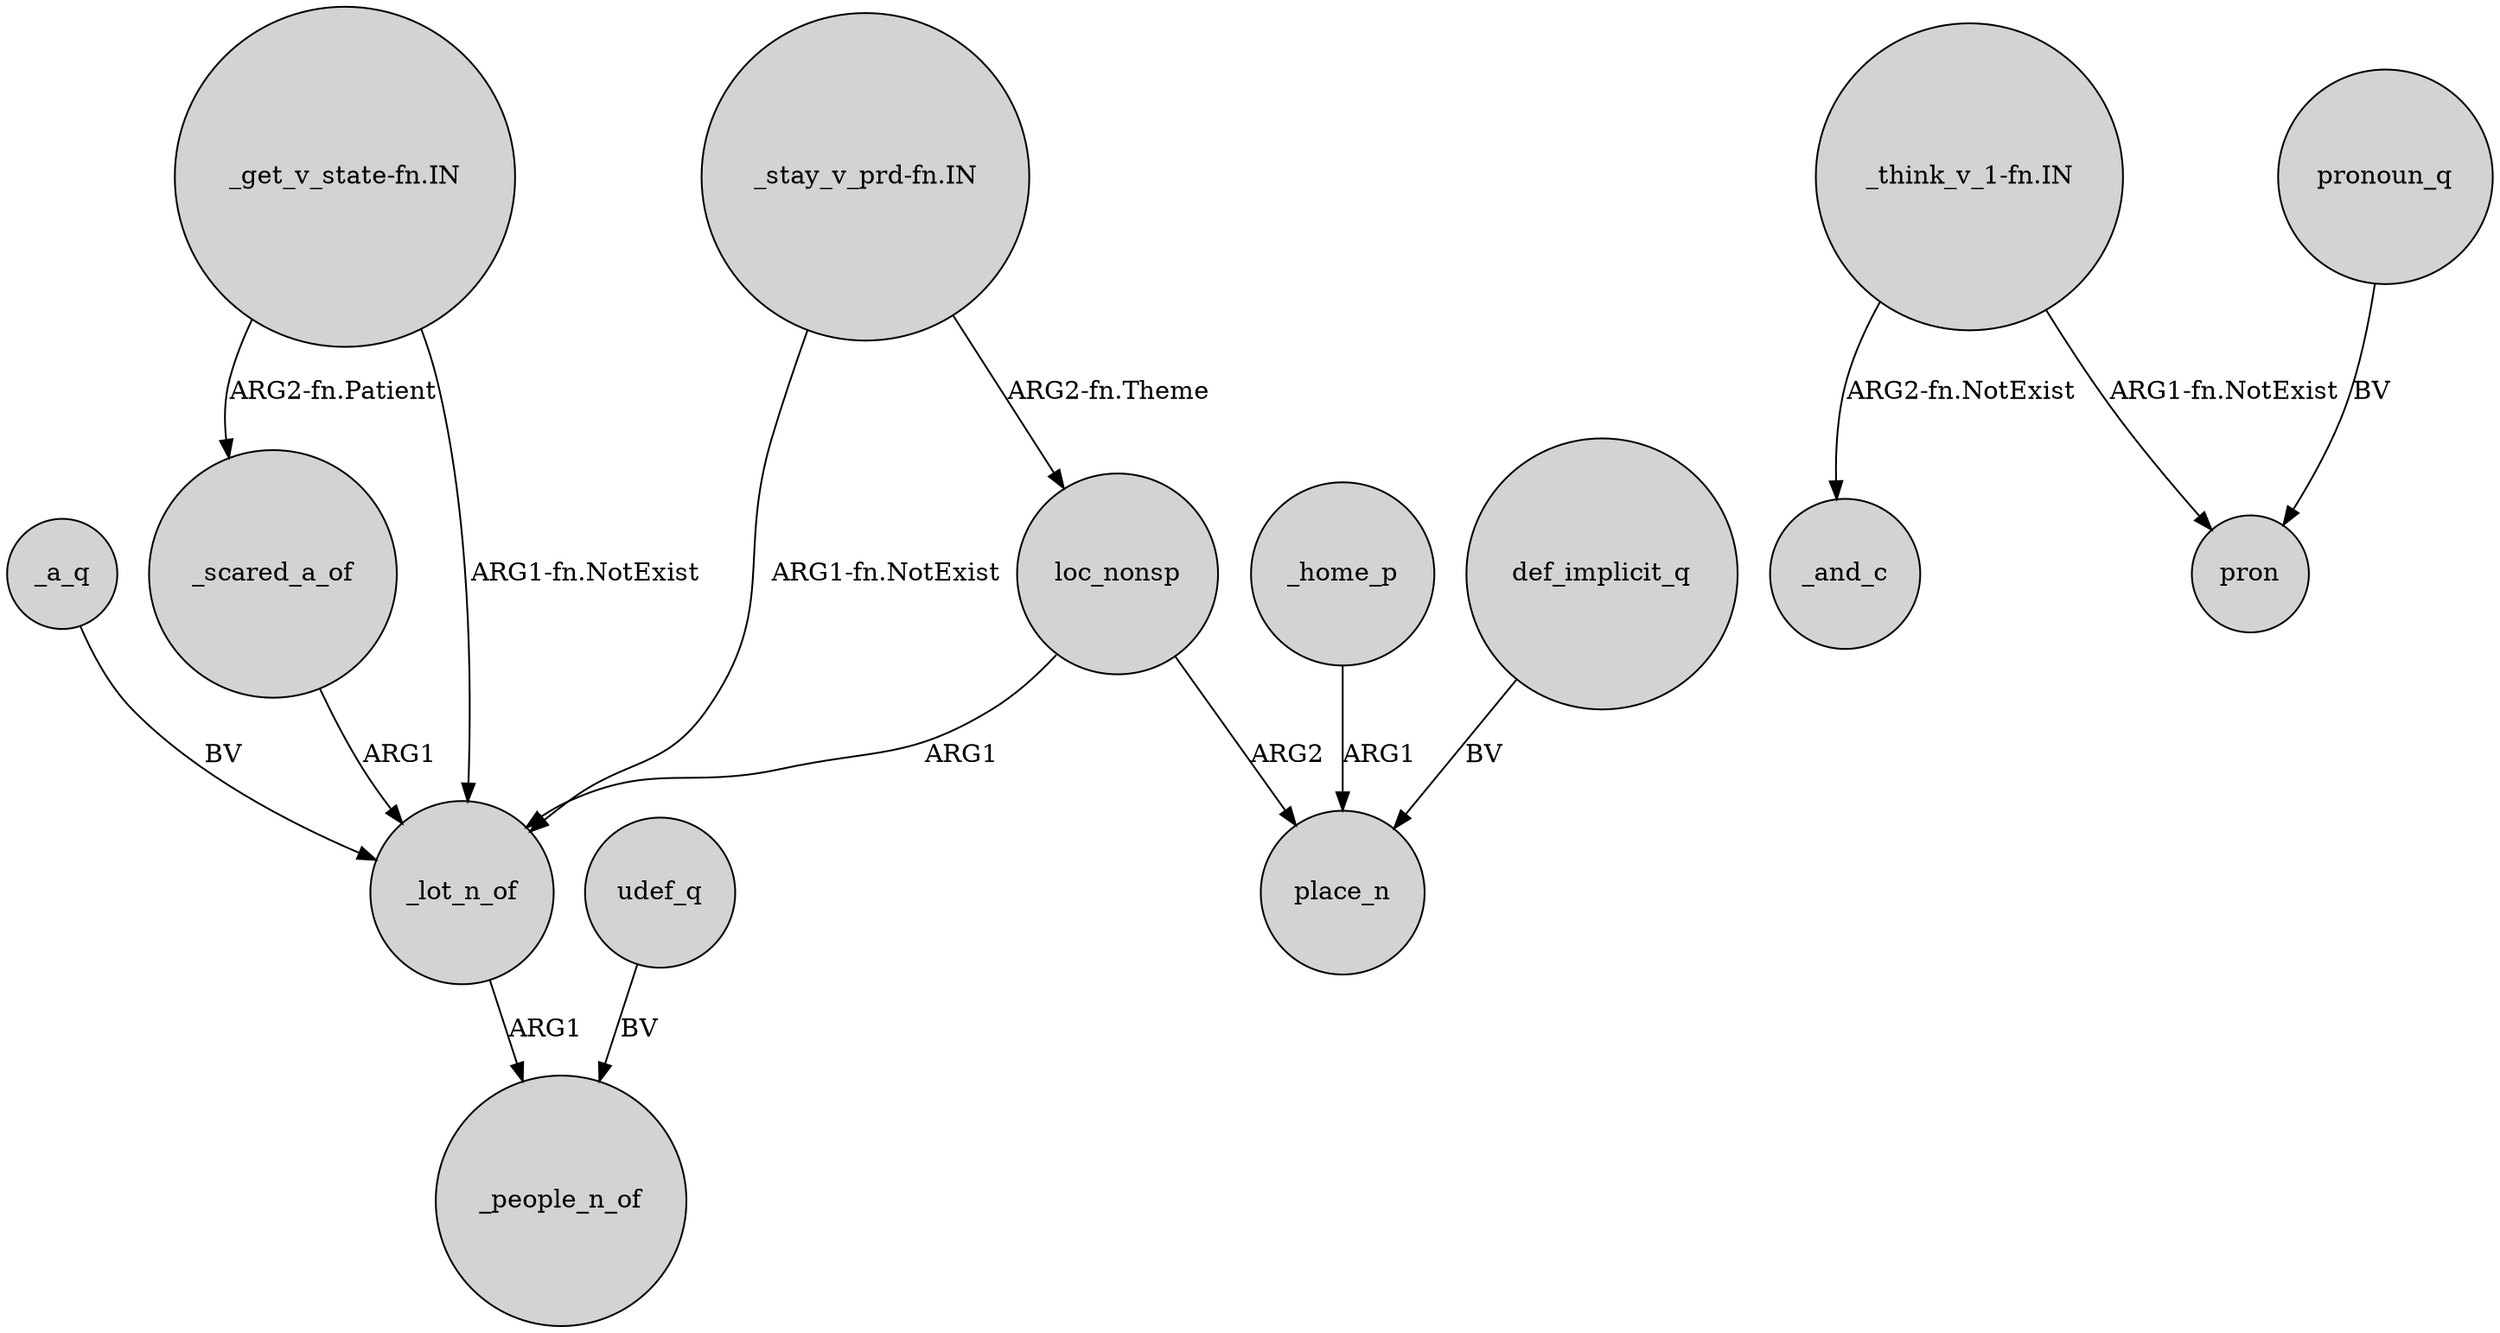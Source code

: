 digraph {
	node [shape=circle style=filled]
	_a_q -> _lot_n_of [label=BV]
	loc_nonsp -> _lot_n_of [label=ARG1]
	loc_nonsp -> place_n [label=ARG2]
	_scared_a_of -> _lot_n_of [label=ARG1]
	def_implicit_q -> place_n [label=BV]
	"_stay_v_prd-fn.IN" -> loc_nonsp [label="ARG2-fn.Theme"]
	"_get_v_state-fn.IN" -> _scared_a_of [label="ARG2-fn.Patient"]
	"_stay_v_prd-fn.IN" -> _lot_n_of [label="ARG1-fn.NotExist"]
	udef_q -> _people_n_of [label=BV]
	"_think_v_1-fn.IN" -> pron [label="ARG1-fn.NotExist"]
	"_think_v_1-fn.IN" -> _and_c [label="ARG2-fn.NotExist"]
	_home_p -> place_n [label=ARG1]
	"_get_v_state-fn.IN" -> _lot_n_of [label="ARG1-fn.NotExist"]
	_lot_n_of -> _people_n_of [label=ARG1]
	pronoun_q -> pron [label=BV]
}
